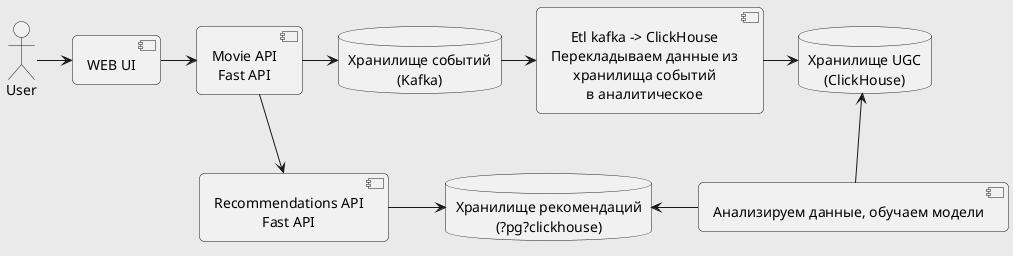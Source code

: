 @startuml
skinparam componentStyle uml2
skinparam defaultTextAlignment center
skinparam backgroundColor #EEEBDC
skinparam monochrome true
skinparam roundcorner 10
actor User
component web [
WEB UI
]
component movie_api [
Movie API
Fast API
]

component recommendation_api [
Recommendations API
Fast API
]

database kafka [
Хранилище событий
(Kafka)
]

database clickhouse_ugc [
Хранилище UGC
(ClickHouse)
]

database recomendations_db [
Хранилище рекомендаций
(?pg?clickhouse)
]

component etl_kafka_clickhouse [
Etl kafka -> ClickHouse
Перекладываем данные из
хранилища событий
в аналитическое
]

component model_training [
Анализируем данные, обучаем модели
]

User -> web
movie_api -down-> recommendation_api
web -> movie_api
movie_api -> kafka
kafka -> etl_kafka_clickhouse
etl_kafka_clickhouse -> clickhouse_ugc
model_training -up-> clickhouse_ugc
model_training -left-> recomendations_db
recommendation_api -> recomendations_db
@enduml
